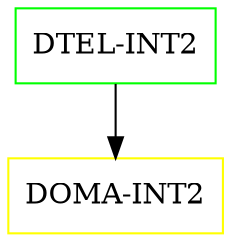 digraph G {
  "DTEL-INT2" [shape=box,color=green];
  "DOMA-INT2" [shape=box,color=yellow,URL="./DOMA_INT2.html"];
  "DTEL-INT2" -> "DOMA-INT2";
}
